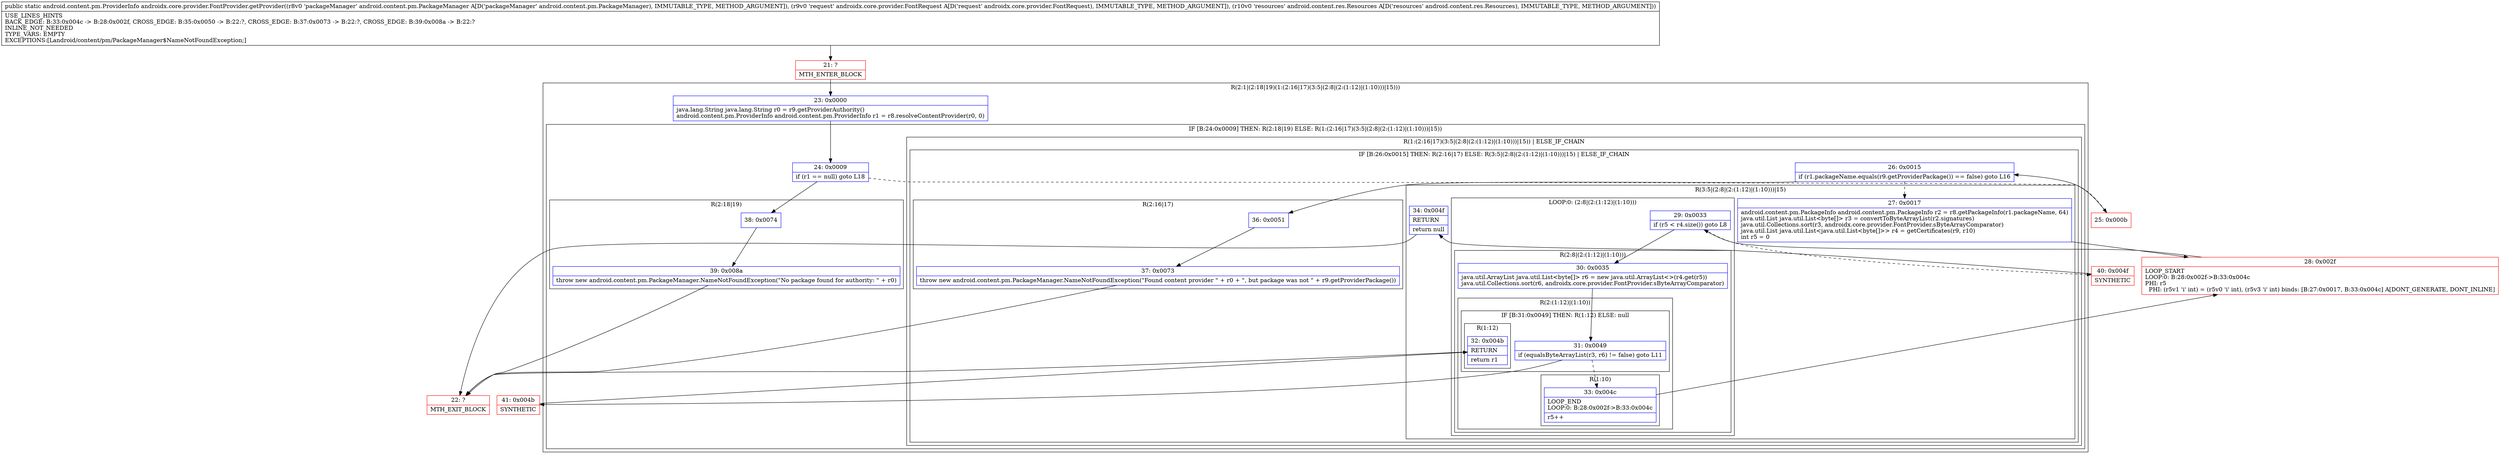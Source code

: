 digraph "CFG forandroidx.core.provider.FontProvider.getProvider(Landroid\/content\/pm\/PackageManager;Landroidx\/core\/provider\/FontRequest;Landroid\/content\/res\/Resources;)Landroid\/content\/pm\/ProviderInfo;" {
subgraph cluster_Region_692156933 {
label = "R(2:1|(2:18|19)(1:(2:16|17)(3:5|(2:8|(2:(1:12)|(1:10)))|15)))";
node [shape=record,color=blue];
Node_23 [shape=record,label="{23\:\ 0x0000|java.lang.String java.lang.String r0 = r9.getProviderAuthority()\landroid.content.pm.ProviderInfo android.content.pm.ProviderInfo r1 = r8.resolveContentProvider(r0, 0)\l}"];
subgraph cluster_IfRegion_1422518115 {
label = "IF [B:24:0x0009] THEN: R(2:18|19) ELSE: R(1:(2:16|17)(3:5|(2:8|(2:(1:12)|(1:10)))|15))";
node [shape=record,color=blue];
Node_24 [shape=record,label="{24\:\ 0x0009|if (r1 == null) goto L18\l}"];
subgraph cluster_Region_1798432268 {
label = "R(2:18|19)";
node [shape=record,color=blue];
Node_38 [shape=record,label="{38\:\ 0x0074}"];
Node_39 [shape=record,label="{39\:\ 0x008a|throw new android.content.pm.PackageManager.NameNotFoundException(\"No package found for authority: \" + r0)\l}"];
}
subgraph cluster_Region_1027567679 {
label = "R(1:(2:16|17)(3:5|(2:8|(2:(1:12)|(1:10)))|15)) | ELSE_IF_CHAIN\l";
node [shape=record,color=blue];
subgraph cluster_IfRegion_1987722925 {
label = "IF [B:26:0x0015] THEN: R(2:16|17) ELSE: R(3:5|(2:8|(2:(1:12)|(1:10)))|15) | ELSE_IF_CHAIN\l";
node [shape=record,color=blue];
Node_26 [shape=record,label="{26\:\ 0x0015|if (r1.packageName.equals(r9.getProviderPackage()) == false) goto L16\l}"];
subgraph cluster_Region_184008145 {
label = "R(2:16|17)";
node [shape=record,color=blue];
Node_36 [shape=record,label="{36\:\ 0x0051}"];
Node_37 [shape=record,label="{37\:\ 0x0073|throw new android.content.pm.PackageManager.NameNotFoundException(\"Found content provider \" + r0 + \", but package was not \" + r9.getProviderPackage())\l}"];
}
subgraph cluster_Region_312453096 {
label = "R(3:5|(2:8|(2:(1:12)|(1:10)))|15)";
node [shape=record,color=blue];
Node_27 [shape=record,label="{27\:\ 0x0017|android.content.pm.PackageInfo android.content.pm.PackageInfo r2 = r8.getPackageInfo(r1.packageName, 64)\ljava.util.List java.util.List\<byte[]\> r3 = convertToByteArrayList(r2.signatures)\ljava.util.Collections.sort(r3, androidx.core.provider.FontProvider.sByteArrayComparator)\ljava.util.List java.util.List\<java.util.List\<byte[]\>\> r4 = getCertificates(r9, r10)\lint r5 = 0\l}"];
subgraph cluster_LoopRegion_435179093 {
label = "LOOP:0: (2:8|(2:(1:12)|(1:10)))";
node [shape=record,color=blue];
Node_29 [shape=record,label="{29\:\ 0x0033|if (r5 \< r4.size()) goto L8\l}"];
subgraph cluster_Region_1992231524 {
label = "R(2:8|(2:(1:12)|(1:10)))";
node [shape=record,color=blue];
Node_30 [shape=record,label="{30\:\ 0x0035|java.util.ArrayList java.util.List\<byte[]\> r6 = new java.util.ArrayList\<\>(r4.get(r5))\ljava.util.Collections.sort(r6, androidx.core.provider.FontProvider.sByteArrayComparator)\l}"];
subgraph cluster_Region_430871379 {
label = "R(2:(1:12)|(1:10))";
node [shape=record,color=blue];
subgraph cluster_IfRegion_1045991525 {
label = "IF [B:31:0x0049] THEN: R(1:12) ELSE: null";
node [shape=record,color=blue];
Node_31 [shape=record,label="{31\:\ 0x0049|if (equalsByteArrayList(r3, r6) != false) goto L11\l}"];
subgraph cluster_Region_624003423 {
label = "R(1:12)";
node [shape=record,color=blue];
Node_32 [shape=record,label="{32\:\ 0x004b|RETURN\l|return r1\l}"];
}
}
subgraph cluster_Region_1609375389 {
label = "R(1:10)";
node [shape=record,color=blue];
Node_33 [shape=record,label="{33\:\ 0x004c|LOOP_END\lLOOP:0: B:28:0x002f\-\>B:33:0x004c\l|r5++\l}"];
}
}
}
}
Node_34 [shape=record,label="{34\:\ 0x004f|RETURN\l|return null\l}"];
}
}
}
}
}
Node_21 [shape=record,color=red,label="{21\:\ ?|MTH_ENTER_BLOCK\l}"];
Node_25 [shape=record,color=red,label="{25\:\ 0x000b}"];
Node_28 [shape=record,color=red,label="{28\:\ 0x002f|LOOP_START\lLOOP:0: B:28:0x002f\-\>B:33:0x004c\lPHI: r5 \l  PHI: (r5v1 'i' int) = (r5v0 'i' int), (r5v3 'i' int) binds: [B:27:0x0017, B:33:0x004c] A[DONT_GENERATE, DONT_INLINE]\l}"];
Node_41 [shape=record,color=red,label="{41\:\ 0x004b|SYNTHETIC\l}"];
Node_22 [shape=record,color=red,label="{22\:\ ?|MTH_EXIT_BLOCK\l}"];
Node_40 [shape=record,color=red,label="{40\:\ 0x004f|SYNTHETIC\l}"];
MethodNode[shape=record,label="{public static android.content.pm.ProviderInfo androidx.core.provider.FontProvider.getProvider((r8v0 'packageManager' android.content.pm.PackageManager A[D('packageManager' android.content.pm.PackageManager), IMMUTABLE_TYPE, METHOD_ARGUMENT]), (r9v0 'request' androidx.core.provider.FontRequest A[D('request' androidx.core.provider.FontRequest), IMMUTABLE_TYPE, METHOD_ARGUMENT]), (r10v0 'resources' android.content.res.Resources A[D('resources' android.content.res.Resources), IMMUTABLE_TYPE, METHOD_ARGUMENT]))  | USE_LINES_HINTS\lBACK_EDGE: B:33:0x004c \-\> B:28:0x002f, CROSS_EDGE: B:35:0x0050 \-\> B:22:?, CROSS_EDGE: B:37:0x0073 \-\> B:22:?, CROSS_EDGE: B:39:0x008a \-\> B:22:?\lINLINE_NOT_NEEDED\lTYPE_VARS: EMPTY\lEXCEPTIONS:[Landroid\/content\/pm\/PackageManager$NameNotFoundException;]\l}"];
MethodNode -> Node_21;Node_23 -> Node_24;
Node_24 -> Node_25[style=dashed];
Node_24 -> Node_38;
Node_38 -> Node_39;
Node_39 -> Node_22;
Node_26 -> Node_27[style=dashed];
Node_26 -> Node_36;
Node_36 -> Node_37;
Node_37 -> Node_22;
Node_27 -> Node_28;
Node_29 -> Node_30;
Node_29 -> Node_40[style=dashed];
Node_30 -> Node_31;
Node_31 -> Node_33[style=dashed];
Node_31 -> Node_41;
Node_32 -> Node_22;
Node_33 -> Node_28;
Node_34 -> Node_22;
Node_21 -> Node_23;
Node_25 -> Node_26;
Node_28 -> Node_29;
Node_41 -> Node_32;
Node_40 -> Node_34;
}

